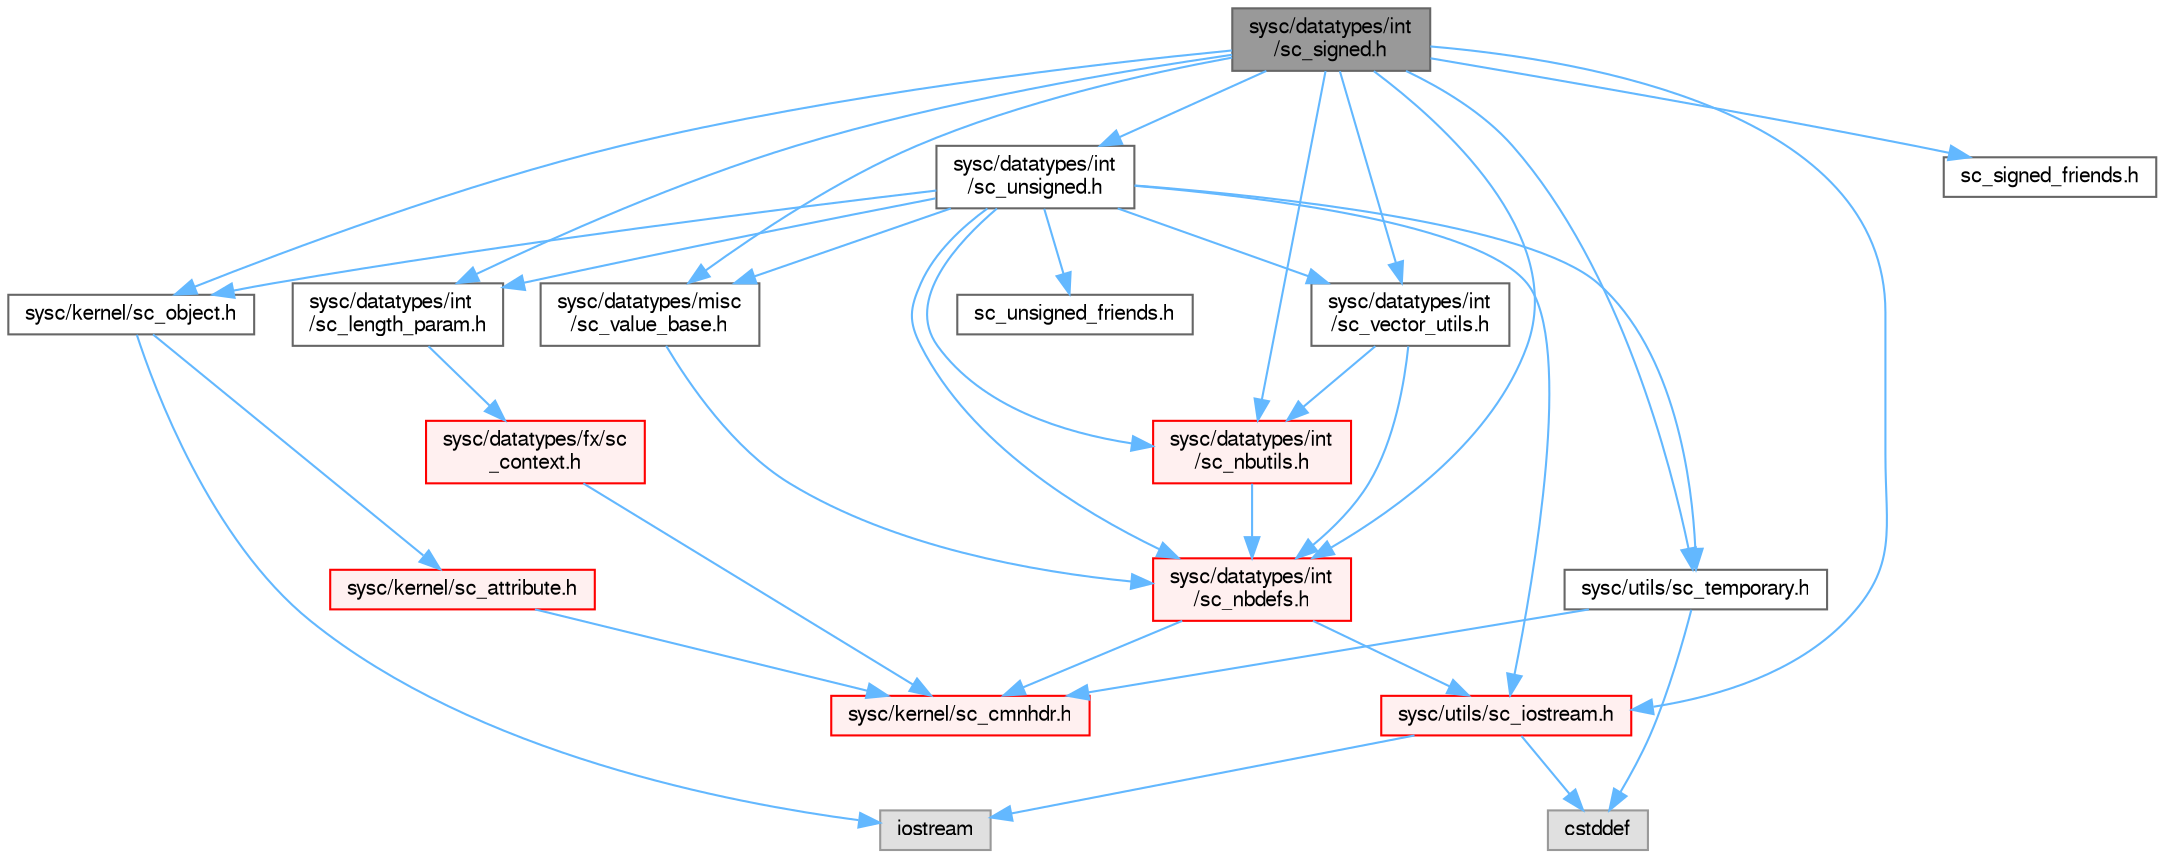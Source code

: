 digraph "sysc/datatypes/int/sc_signed.h"
{
 // LATEX_PDF_SIZE
  bgcolor="transparent";
  edge [fontname=FreeSans,fontsize=10,labelfontname=FreeSans,labelfontsize=10];
  node [fontname=FreeSans,fontsize=10,shape=box,height=0.2,width=0.4];
  Node1 [id="Node000001",label="sysc/datatypes/int\l/sc_signed.h",height=0.2,width=0.4,color="gray40", fillcolor="grey60", style="filled", fontcolor="black",tooltip=" "];
  Node1 -> Node2 [id="edge1_Node000001_Node000002",color="steelblue1",style="solid",tooltip=" "];
  Node2 [id="Node000002",label="sysc/kernel/sc_object.h",height=0.2,width=0.4,color="grey40", fillcolor="white", style="filled",URL="$a00380.html",tooltip=" "];
  Node2 -> Node3 [id="edge2_Node000002_Node000003",color="steelblue1",style="solid",tooltip=" "];
  Node3 [id="Node000003",label="sysc/kernel/sc_attribute.h",height=0.2,width=0.4,color="red", fillcolor="#FFF0F0", style="filled",URL="$a00449.html",tooltip=" "];
  Node3 -> Node6 [id="edge3_Node000003_Node000006",color="steelblue1",style="solid",tooltip=" "];
  Node6 [id="Node000006",label="sysc/kernel/sc_cmnhdr.h",height=0.2,width=0.4,color="red", fillcolor="#FFF0F0", style="filled",URL="$a00428.html",tooltip=" "];
  Node2 -> Node10 [id="edge4_Node000002_Node000010",color="steelblue1",style="solid",tooltip=" "];
  Node10 [id="Node000010",label="iostream",height=0.2,width=0.4,color="grey60", fillcolor="#E0E0E0", style="filled",tooltip=" "];
  Node1 -> Node11 [id="edge5_Node000001_Node000011",color="steelblue1",style="solid",tooltip=" "];
  Node11 [id="Node000011",label="sysc/datatypes/misc\l/sc_value_base.h",height=0.2,width=0.4,color="grey40", fillcolor="white", style="filled",URL="$a00029.html",tooltip=" "];
  Node11 -> Node12 [id="edge6_Node000011_Node000012",color="steelblue1",style="solid",tooltip=" "];
  Node12 [id="Node000012",label="sysc/datatypes/int\l/sc_nbdefs.h",height=0.2,width=0.4,color="red", fillcolor="#FFF0F0", style="filled",URL="$a00140.html",tooltip=" "];
  Node12 -> Node6 [id="edge7_Node000012_Node000006",color="steelblue1",style="solid",tooltip=" "];
  Node12 -> Node15 [id="edge8_Node000012_Node000015",color="steelblue1",style="solid",tooltip=" "];
  Node15 [id="Node000015",label="sysc/utils/sc_iostream.h",height=0.2,width=0.4,color="red", fillcolor="#FFF0F0", style="filled",URL="$a00236.html",tooltip=" "];
  Node15 -> Node10 [id="edge9_Node000015_Node000010",color="steelblue1",style="solid",tooltip=" "];
  Node15 -> Node18 [id="edge10_Node000015_Node000018",color="steelblue1",style="solid",tooltip=" "];
  Node18 [id="Node000018",label="cstddef",height=0.2,width=0.4,color="grey60", fillcolor="#E0E0E0", style="filled",tooltip=" "];
  Node1 -> Node15 [id="edge11_Node000001_Node000015",color="steelblue1",style="solid",tooltip=" "];
  Node1 -> Node24 [id="edge12_Node000001_Node000024",color="steelblue1",style="solid",tooltip=" "];
  Node24 [id="Node000024",label="sysc/utils/sc_temporary.h",height=0.2,width=0.4,color="grey40", fillcolor="white", style="filled",URL="$a00230.html",tooltip=" "];
  Node24 -> Node6 [id="edge13_Node000024_Node000006",color="steelblue1",style="solid",tooltip=" "];
  Node24 -> Node18 [id="edge14_Node000024_Node000018",color="steelblue1",style="solid",tooltip=" "];
  Node1 -> Node25 [id="edge15_Node000001_Node000025",color="steelblue1",style="solid",tooltip=" "];
  Node25 [id="Node000025",label="sysc/datatypes/int\l/sc_length_param.h",height=0.2,width=0.4,color="grey40", fillcolor="white", style="filled",URL="$a00173.html",tooltip=" "];
  Node25 -> Node26 [id="edge16_Node000025_Node000026",color="steelblue1",style="solid",tooltip=" "];
  Node26 [id="Node000026",label="sysc/datatypes/fx/sc\l_context.h",height=0.2,width=0.4,color="red", fillcolor="#FFF0F0", style="filled",URL="$a00059.html",tooltip=" "];
  Node26 -> Node6 [id="edge17_Node000026_Node000006",color="steelblue1",style="solid",tooltip=" "];
  Node1 -> Node12 [id="edge18_Node000001_Node000012",color="steelblue1",style="solid",tooltip=" "];
  Node1 -> Node42 [id="edge19_Node000001_Node000042",color="steelblue1",style="solid",tooltip=" "];
  Node42 [id="Node000042",label="sysc/datatypes/int\l/sc_nbutils.h",height=0.2,width=0.4,color="red", fillcolor="#FFF0F0", style="filled",URL="$a00149.html",tooltip=" "];
  Node42 -> Node12 [id="edge20_Node000042_Node000012",color="steelblue1",style="solid",tooltip=" "];
  Node1 -> Node54 [id="edge21_Node000001_Node000054",color="steelblue1",style="solid",tooltip=" "];
  Node54 [id="Node000054",label="sysc/datatypes/int\l/sc_vector_utils.h",height=0.2,width=0.4,color="grey40", fillcolor="white", style="filled",URL="$a00167.html",tooltip=" "];
  Node54 -> Node12 [id="edge22_Node000054_Node000012",color="steelblue1",style="solid",tooltip=" "];
  Node54 -> Node42 [id="edge23_Node000054_Node000042",color="steelblue1",style="solid",tooltip=" "];
  Node1 -> Node55 [id="edge24_Node000001_Node000055",color="steelblue1",style="solid",tooltip=" "];
  Node55 [id="Node000055",label="sysc/datatypes/int\l/sc_unsigned.h",height=0.2,width=0.4,color="grey40", fillcolor="white", style="filled",URL="$a00176.html",tooltip=" "];
  Node55 -> Node2 [id="edge25_Node000055_Node000002",color="steelblue1",style="solid",tooltip=" "];
  Node55 -> Node11 [id="edge26_Node000055_Node000011",color="steelblue1",style="solid",tooltip=" "];
  Node55 -> Node15 [id="edge27_Node000055_Node000015",color="steelblue1",style="solid",tooltip=" "];
  Node55 -> Node24 [id="edge28_Node000055_Node000024",color="steelblue1",style="solid",tooltip=" "];
  Node55 -> Node25 [id="edge29_Node000055_Node000025",color="steelblue1",style="solid",tooltip=" "];
  Node55 -> Node12 [id="edge30_Node000055_Node000012",color="steelblue1",style="solid",tooltip=" "];
  Node55 -> Node42 [id="edge31_Node000055_Node000042",color="steelblue1",style="solid",tooltip=" "];
  Node55 -> Node54 [id="edge32_Node000055_Node000054",color="steelblue1",style="solid",tooltip=" "];
  Node55 -> Node56 [id="edge33_Node000055_Node000056",color="steelblue1",style="solid",tooltip=" "];
  Node56 [id="Node000056",label="sc_unsigned_friends.h",height=0.2,width=0.4,color="grey40", fillcolor="white", style="filled",URL="$a00143.html",tooltip=" "];
  Node1 -> Node57 [id="edge34_Node000001_Node000057",color="steelblue1",style="solid",tooltip=" "];
  Node57 [id="Node000057",label="sc_signed_friends.h",height=0.2,width=0.4,color="grey40", fillcolor="white", style="filled",URL="$a00155.html",tooltip=" "];
}
